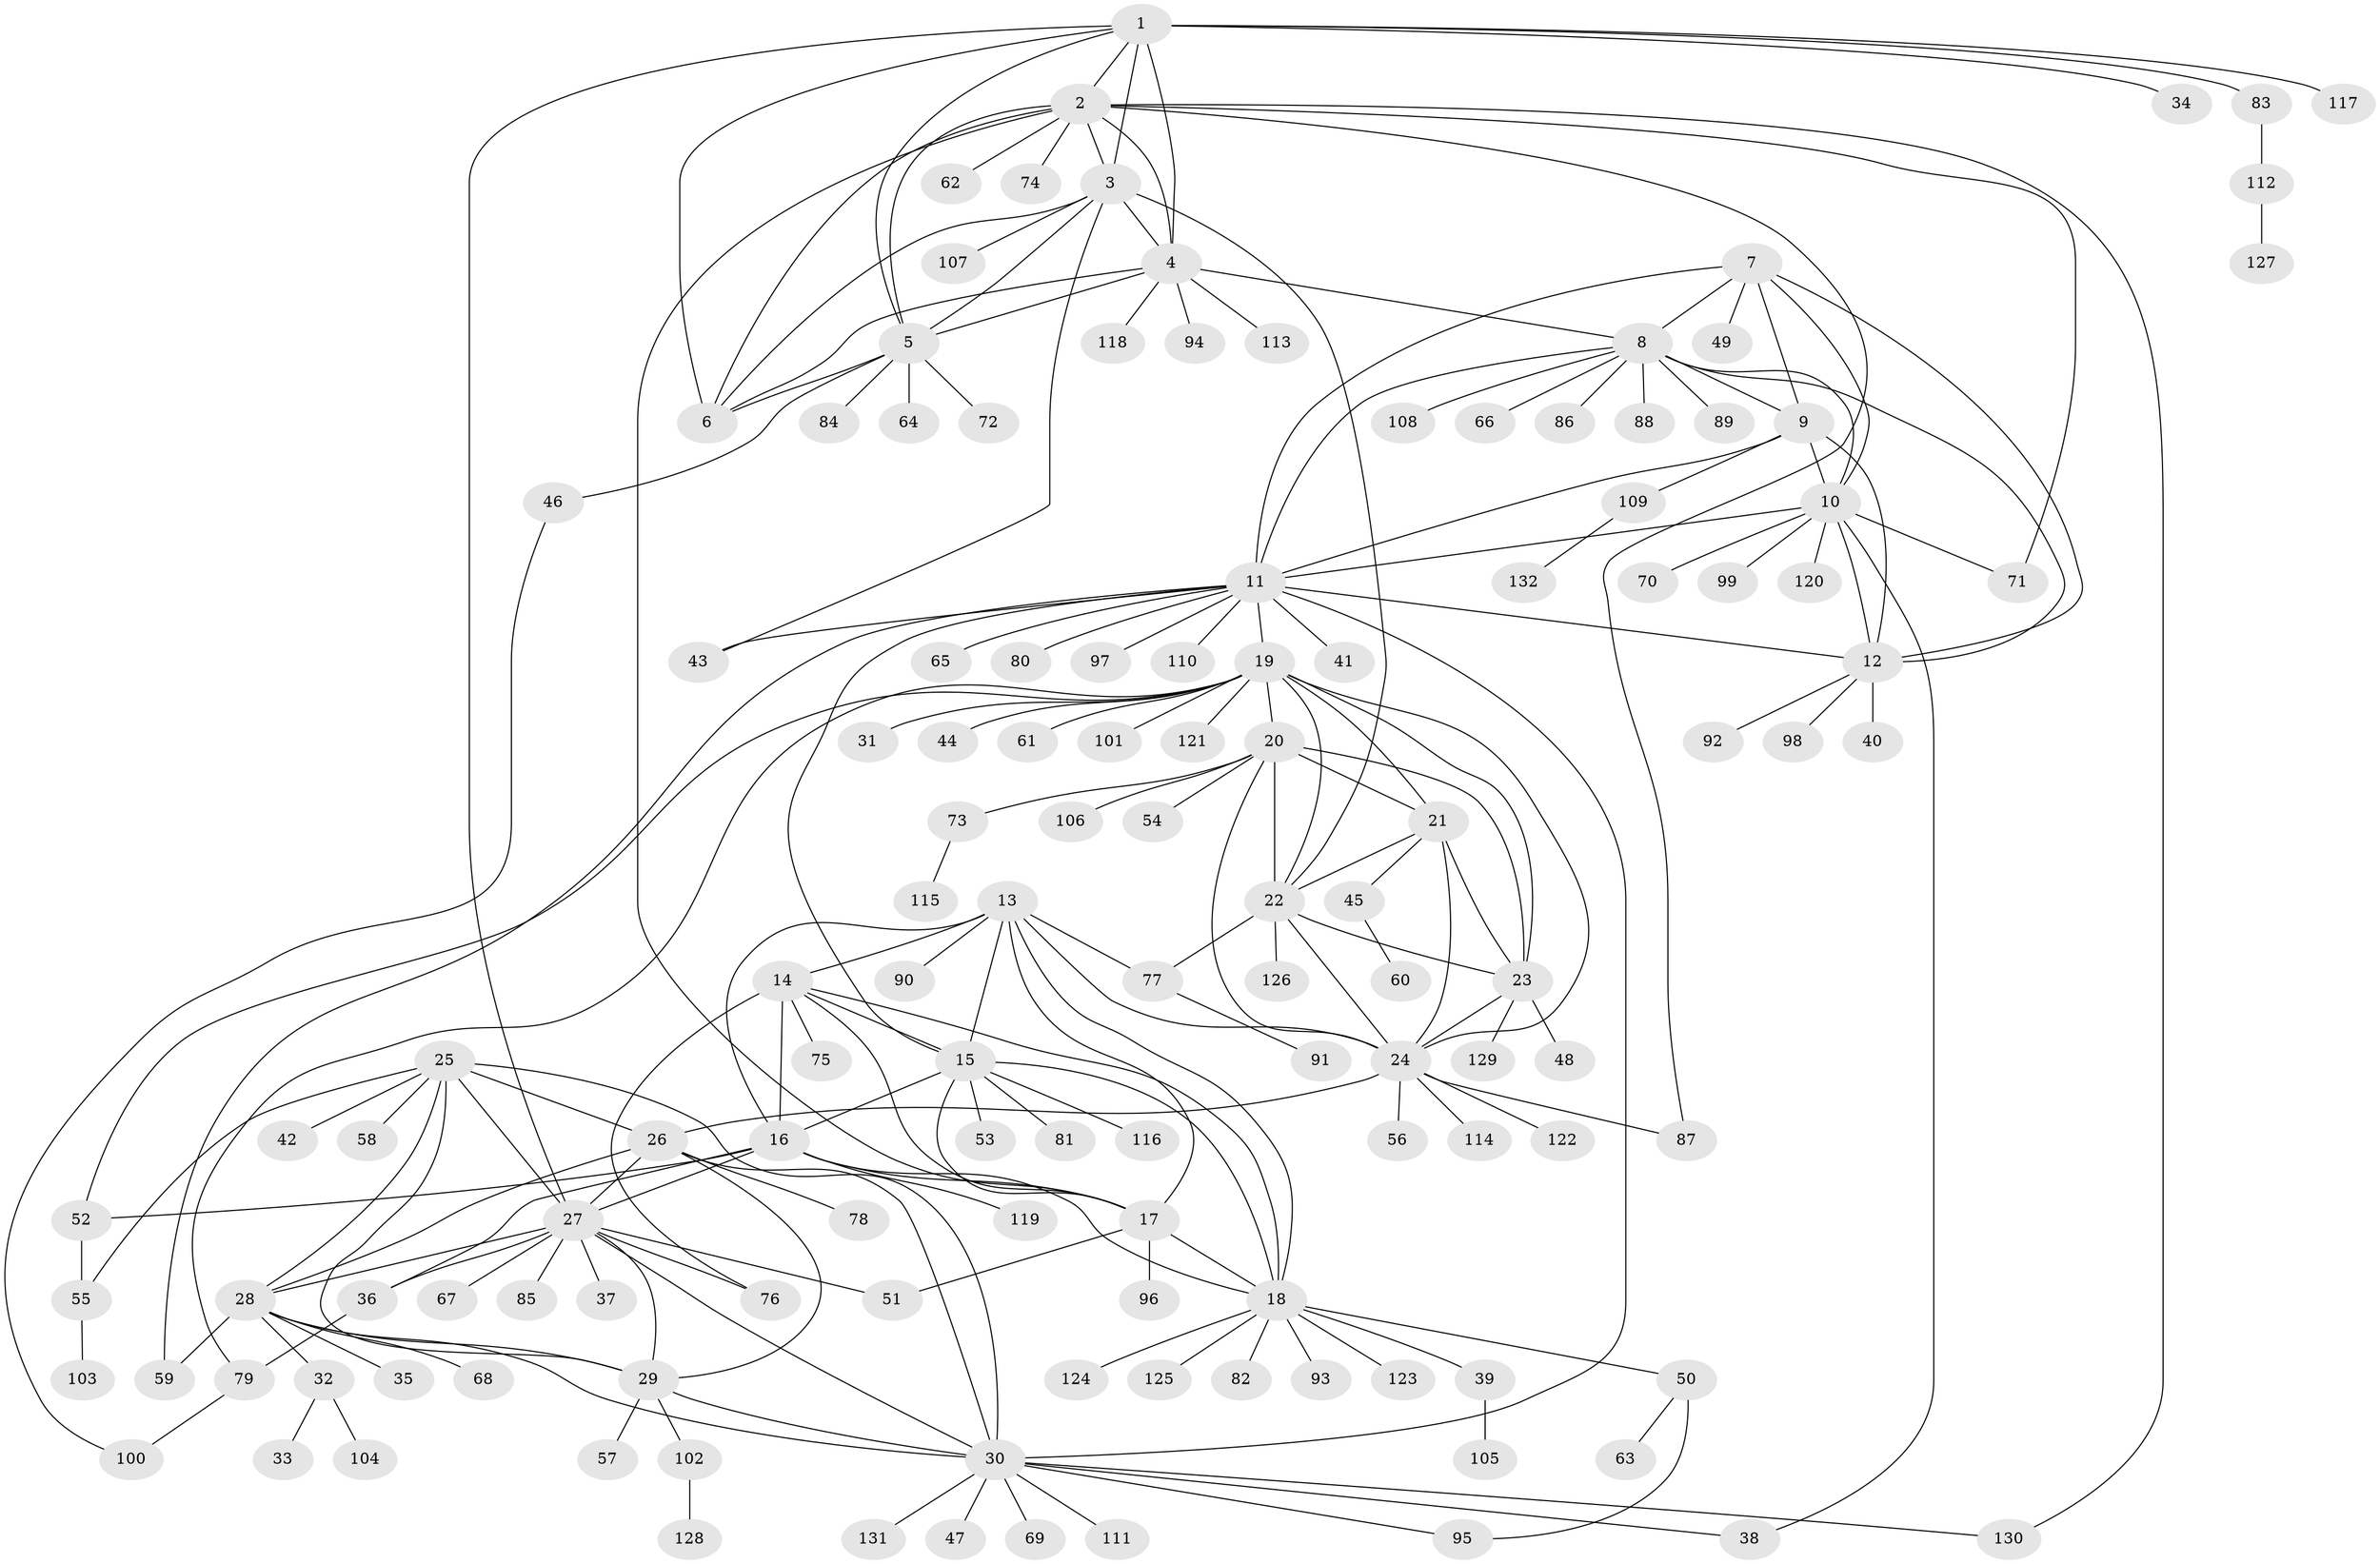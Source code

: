 // coarse degree distribution, {7: 0.02857142857142857, 16: 0.009523809523809525, 11: 0.02857142857142857, 8: 0.0380952380952381, 4: 0.047619047619047616, 13: 0.01904761904761905, 5: 0.01904761904761905, 9: 0.01904761904761905, 10: 0.009523809523809525, 12: 0.009523809523809525, 15: 0.009523809523809525, 6: 0.009523809523809525, 1: 0.638095238095238, 3: 0.01904761904761905, 2: 0.09523809523809523}
// Generated by graph-tools (version 1.1) at 2025/24/03/03/25 07:24:15]
// undirected, 132 vertices, 202 edges
graph export_dot {
graph [start="1"]
  node [color=gray90,style=filled];
  1;
  2;
  3;
  4;
  5;
  6;
  7;
  8;
  9;
  10;
  11;
  12;
  13;
  14;
  15;
  16;
  17;
  18;
  19;
  20;
  21;
  22;
  23;
  24;
  25;
  26;
  27;
  28;
  29;
  30;
  31;
  32;
  33;
  34;
  35;
  36;
  37;
  38;
  39;
  40;
  41;
  42;
  43;
  44;
  45;
  46;
  47;
  48;
  49;
  50;
  51;
  52;
  53;
  54;
  55;
  56;
  57;
  58;
  59;
  60;
  61;
  62;
  63;
  64;
  65;
  66;
  67;
  68;
  69;
  70;
  71;
  72;
  73;
  74;
  75;
  76;
  77;
  78;
  79;
  80;
  81;
  82;
  83;
  84;
  85;
  86;
  87;
  88;
  89;
  90;
  91;
  92;
  93;
  94;
  95;
  96;
  97;
  98;
  99;
  100;
  101;
  102;
  103;
  104;
  105;
  106;
  107;
  108;
  109;
  110;
  111;
  112;
  113;
  114;
  115;
  116;
  117;
  118;
  119;
  120;
  121;
  122;
  123;
  124;
  125;
  126;
  127;
  128;
  129;
  130;
  131;
  132;
  1 -- 2;
  1 -- 3;
  1 -- 4;
  1 -- 5;
  1 -- 6;
  1 -- 27;
  1 -- 34;
  1 -- 83;
  1 -- 117;
  2 -- 3;
  2 -- 4;
  2 -- 5;
  2 -- 6;
  2 -- 17;
  2 -- 62;
  2 -- 71;
  2 -- 74;
  2 -- 87;
  2 -- 130;
  3 -- 4;
  3 -- 5;
  3 -- 6;
  3 -- 22;
  3 -- 43;
  3 -- 107;
  4 -- 5;
  4 -- 6;
  4 -- 8;
  4 -- 94;
  4 -- 113;
  4 -- 118;
  5 -- 6;
  5 -- 46;
  5 -- 64;
  5 -- 72;
  5 -- 84;
  7 -- 8;
  7 -- 9;
  7 -- 10;
  7 -- 11;
  7 -- 12;
  7 -- 49;
  8 -- 9;
  8 -- 10;
  8 -- 11;
  8 -- 12;
  8 -- 66;
  8 -- 86;
  8 -- 88;
  8 -- 89;
  8 -- 108;
  9 -- 10;
  9 -- 11;
  9 -- 12;
  9 -- 109;
  10 -- 11;
  10 -- 12;
  10 -- 38;
  10 -- 70;
  10 -- 71;
  10 -- 99;
  10 -- 120;
  11 -- 12;
  11 -- 15;
  11 -- 19;
  11 -- 30;
  11 -- 41;
  11 -- 43;
  11 -- 59;
  11 -- 65;
  11 -- 80;
  11 -- 97;
  11 -- 110;
  12 -- 40;
  12 -- 92;
  12 -- 98;
  13 -- 14;
  13 -- 15;
  13 -- 16;
  13 -- 17;
  13 -- 18;
  13 -- 24;
  13 -- 77;
  13 -- 90;
  14 -- 15;
  14 -- 16;
  14 -- 17;
  14 -- 18;
  14 -- 75;
  14 -- 76;
  15 -- 16;
  15 -- 17;
  15 -- 18;
  15 -- 53;
  15 -- 81;
  15 -- 116;
  16 -- 17;
  16 -- 18;
  16 -- 27;
  16 -- 36;
  16 -- 52;
  16 -- 119;
  17 -- 18;
  17 -- 51;
  17 -- 96;
  18 -- 39;
  18 -- 50;
  18 -- 82;
  18 -- 93;
  18 -- 123;
  18 -- 124;
  18 -- 125;
  19 -- 20;
  19 -- 21;
  19 -- 22;
  19 -- 23;
  19 -- 24;
  19 -- 31;
  19 -- 44;
  19 -- 52;
  19 -- 61;
  19 -- 79;
  19 -- 101;
  19 -- 121;
  20 -- 21;
  20 -- 22;
  20 -- 23;
  20 -- 24;
  20 -- 54;
  20 -- 73;
  20 -- 106;
  21 -- 22;
  21 -- 23;
  21 -- 24;
  21 -- 45;
  22 -- 23;
  22 -- 24;
  22 -- 77;
  22 -- 126;
  23 -- 24;
  23 -- 48;
  23 -- 129;
  24 -- 26;
  24 -- 56;
  24 -- 87;
  24 -- 114;
  24 -- 122;
  25 -- 26;
  25 -- 27;
  25 -- 28;
  25 -- 29;
  25 -- 30;
  25 -- 42;
  25 -- 55;
  25 -- 58;
  26 -- 27;
  26 -- 28;
  26 -- 29;
  26 -- 30;
  26 -- 78;
  27 -- 28;
  27 -- 29;
  27 -- 30;
  27 -- 36;
  27 -- 37;
  27 -- 51;
  27 -- 67;
  27 -- 76;
  27 -- 85;
  28 -- 29;
  28 -- 30;
  28 -- 32;
  28 -- 35;
  28 -- 59;
  28 -- 68;
  29 -- 30;
  29 -- 57;
  29 -- 102;
  30 -- 38;
  30 -- 47;
  30 -- 69;
  30 -- 95;
  30 -- 111;
  30 -- 130;
  30 -- 131;
  32 -- 33;
  32 -- 104;
  36 -- 79;
  39 -- 105;
  45 -- 60;
  46 -- 100;
  50 -- 63;
  50 -- 95;
  52 -- 55;
  55 -- 103;
  73 -- 115;
  77 -- 91;
  79 -- 100;
  83 -- 112;
  102 -- 128;
  109 -- 132;
  112 -- 127;
}
